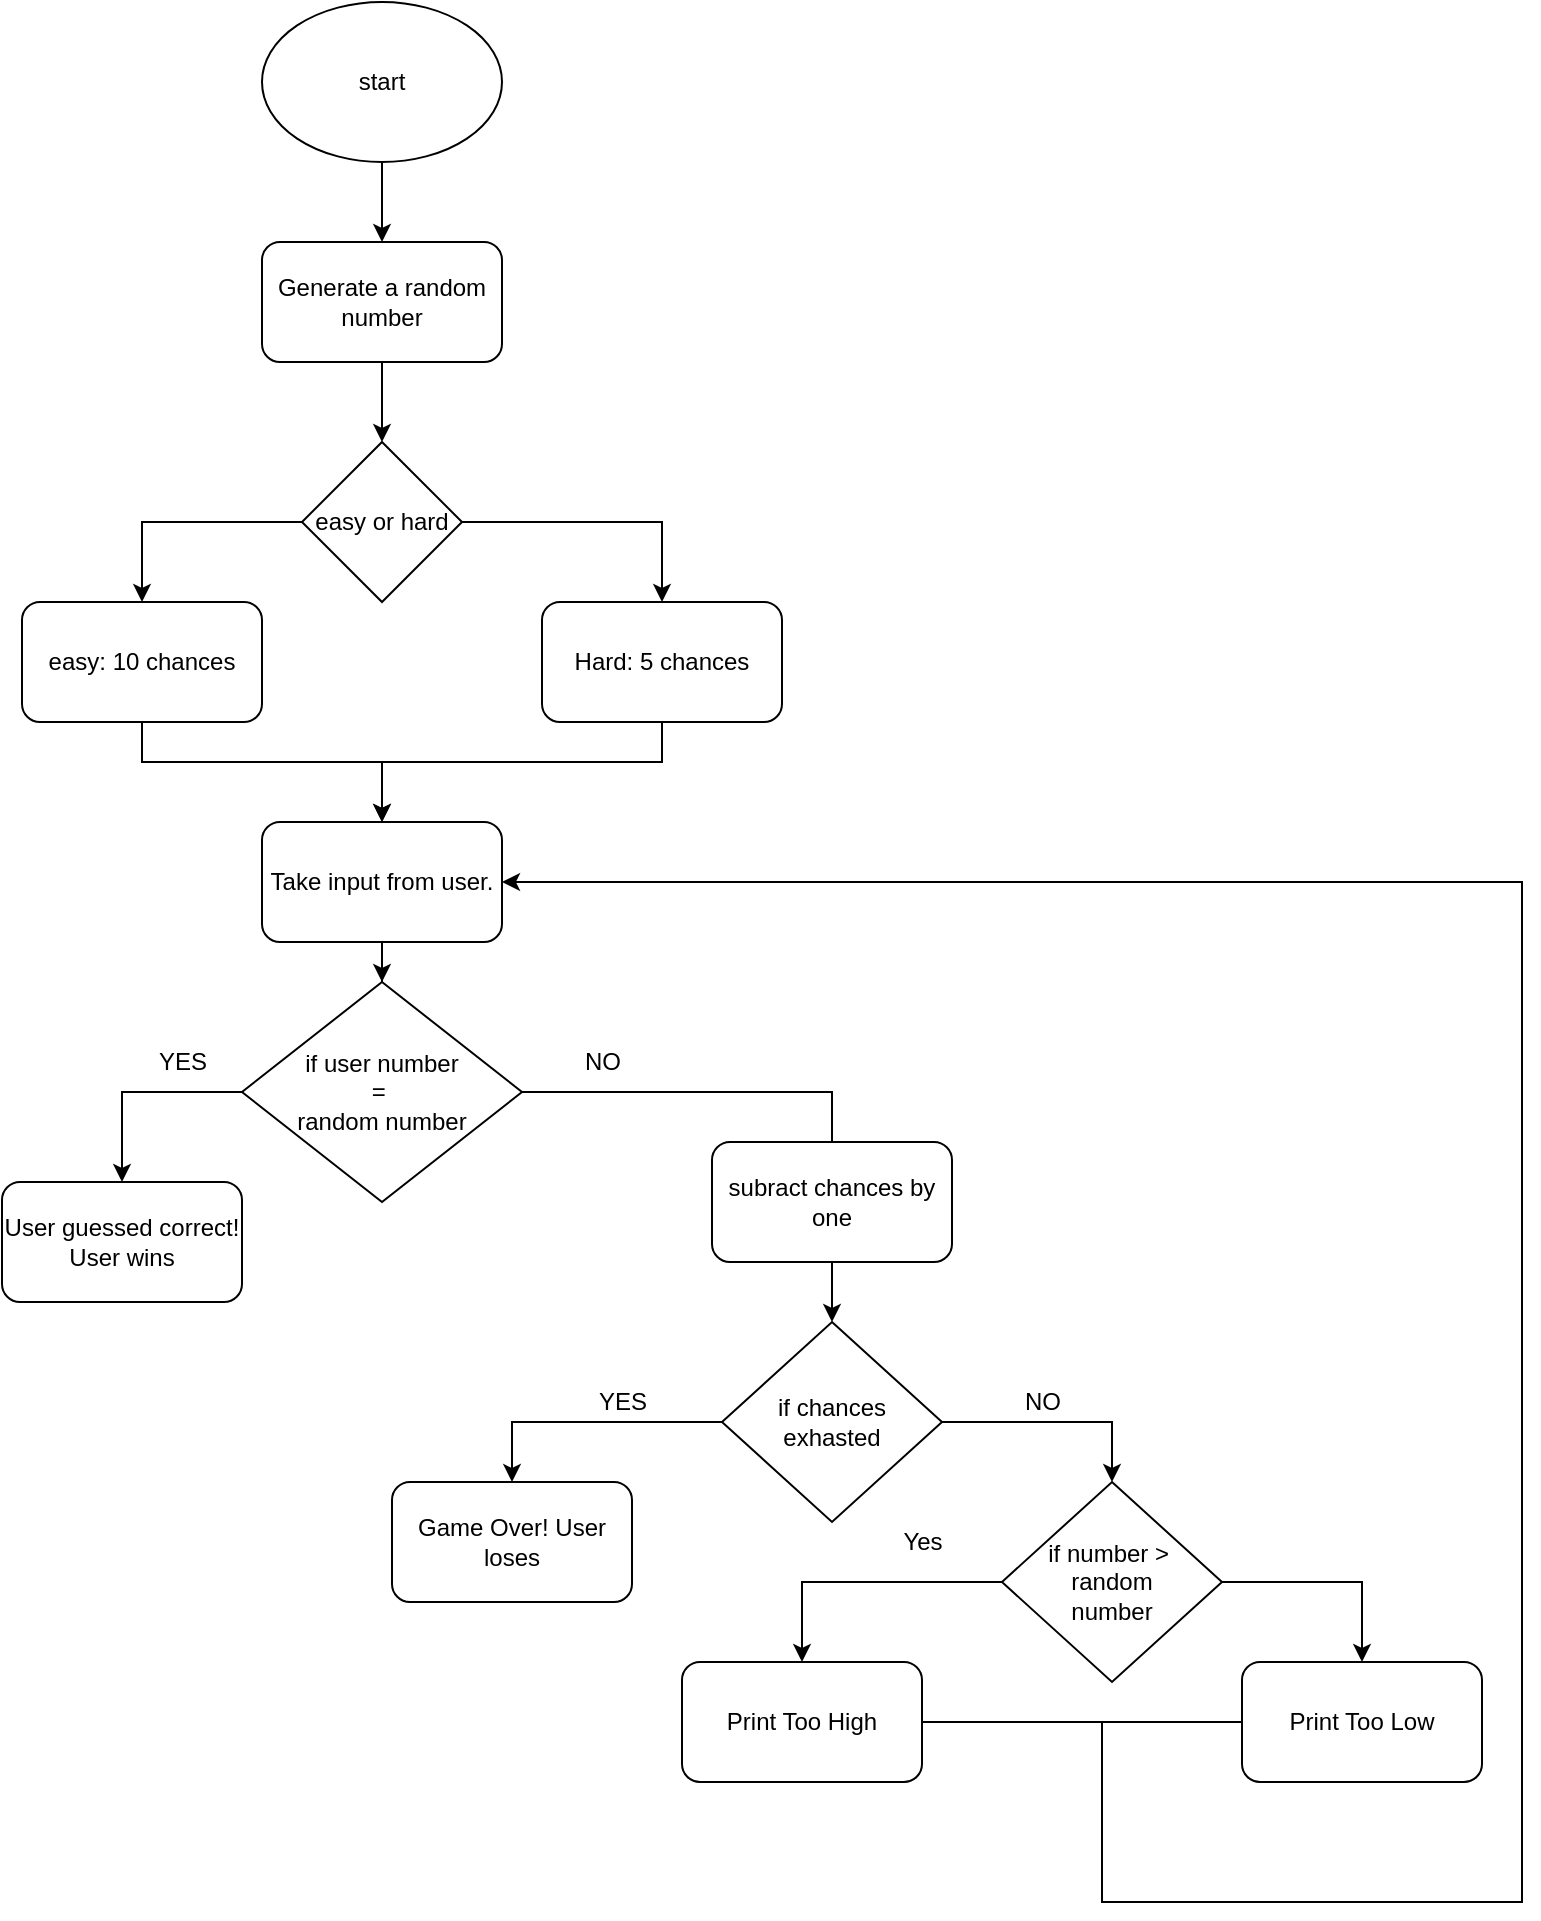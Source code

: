 <mxfile version="15.7.3" type="github">
  <diagram id="8r4o4pIf5cSZgV8baqWr" name="Page-1">
    <mxGraphModel dx="782" dy="436" grid="1" gridSize="10" guides="1" tooltips="1" connect="1" arrows="1" fold="1" page="1" pageScale="1" pageWidth="850" pageHeight="1100" math="0" shadow="0">
      <root>
        <mxCell id="0" />
        <mxCell id="1" parent="0" />
        <mxCell id="iecPSXyMF5r6UUi80O0l-3" value="" style="edgeStyle=orthogonalEdgeStyle;rounded=0;orthogonalLoop=1;jettySize=auto;html=1;" edge="1" parent="1" source="iecPSXyMF5r6UUi80O0l-1" target="iecPSXyMF5r6UUi80O0l-2">
          <mxGeometry relative="1" as="geometry" />
        </mxCell>
        <mxCell id="iecPSXyMF5r6UUi80O0l-1" value="start" style="ellipse;whiteSpace=wrap;html=1;" vertex="1" parent="1">
          <mxGeometry x="300" y="20" width="120" height="80" as="geometry" />
        </mxCell>
        <mxCell id="iecPSXyMF5r6UUi80O0l-51" value="" style="edgeStyle=orthogonalEdgeStyle;rounded=0;orthogonalLoop=1;jettySize=auto;html=1;" edge="1" parent="1" source="iecPSXyMF5r6UUi80O0l-2" target="iecPSXyMF5r6UUi80O0l-47">
          <mxGeometry relative="1" as="geometry" />
        </mxCell>
        <mxCell id="iecPSXyMF5r6UUi80O0l-2" value="Generate a random number" style="rounded=1;whiteSpace=wrap;html=1;" vertex="1" parent="1">
          <mxGeometry x="300" y="140" width="120" height="60" as="geometry" />
        </mxCell>
        <mxCell id="iecPSXyMF5r6UUi80O0l-44" value="" style="edgeStyle=orthogonalEdgeStyle;rounded=0;orthogonalLoop=1;jettySize=auto;html=1;" edge="1" parent="1" source="iecPSXyMF5r6UUi80O0l-4" target="iecPSXyMF5r6UUi80O0l-13">
          <mxGeometry relative="1" as="geometry" />
        </mxCell>
        <mxCell id="iecPSXyMF5r6UUi80O0l-4" value="Take input from user." style="rounded=1;whiteSpace=wrap;html=1;" vertex="1" parent="1">
          <mxGeometry x="300" y="430" width="120" height="60" as="geometry" />
        </mxCell>
        <mxCell id="iecPSXyMF5r6UUi80O0l-17" style="edgeStyle=orthogonalEdgeStyle;rounded=0;orthogonalLoop=1;jettySize=auto;html=1;entryX=0.5;entryY=0;entryDx=0;entryDy=0;exitX=0;exitY=0.5;exitDx=0;exitDy=0;" edge="1" parent="1" source="iecPSXyMF5r6UUi80O0l-13" target="iecPSXyMF5r6UUi80O0l-16">
          <mxGeometry relative="1" as="geometry" />
        </mxCell>
        <mxCell id="iecPSXyMF5r6UUi80O0l-20" value="" style="edgeStyle=orthogonalEdgeStyle;rounded=0;orthogonalLoop=1;jettySize=auto;html=1;entryX=0.5;entryY=0;entryDx=0;entryDy=0;" edge="1" parent="1" source="iecPSXyMF5r6UUi80O0l-13" target="iecPSXyMF5r6UUi80O0l-22">
          <mxGeometry relative="1" as="geometry">
            <mxPoint x="530" y="565" as="targetPoint" />
          </mxGeometry>
        </mxCell>
        <mxCell id="iecPSXyMF5r6UUi80O0l-13" value="if user number&lt;br&gt;=&amp;nbsp;&lt;br&gt;random number" style="rhombus;whiteSpace=wrap;html=1;" vertex="1" parent="1">
          <mxGeometry x="290" y="510" width="140" height="110" as="geometry" />
        </mxCell>
        <mxCell id="iecPSXyMF5r6UUi80O0l-16" value="User guessed correct! User wins" style="rounded=1;whiteSpace=wrap;html=1;" vertex="1" parent="1">
          <mxGeometry x="170" y="610" width="120" height="60" as="geometry" />
        </mxCell>
        <mxCell id="iecPSXyMF5r6UUi80O0l-18" value="YES" style="text;html=1;align=center;verticalAlign=middle;resizable=0;points=[];autosize=1;strokeColor=none;fillColor=none;" vertex="1" parent="1">
          <mxGeometry x="240" y="540" width="40" height="20" as="geometry" />
        </mxCell>
        <mxCell id="iecPSXyMF5r6UUi80O0l-21" value="NO" style="text;html=1;align=center;verticalAlign=middle;resizable=0;points=[];autosize=1;strokeColor=none;fillColor=none;" vertex="1" parent="1">
          <mxGeometry x="455" y="540" width="30" height="20" as="geometry" />
        </mxCell>
        <mxCell id="iecPSXyMF5r6UUi80O0l-25" style="edgeStyle=orthogonalEdgeStyle;rounded=0;orthogonalLoop=1;jettySize=auto;html=1;entryX=0.5;entryY=0;entryDx=0;entryDy=0;" edge="1" parent="1" source="iecPSXyMF5r6UUi80O0l-22" target="iecPSXyMF5r6UUi80O0l-24">
          <mxGeometry relative="1" as="geometry" />
        </mxCell>
        <mxCell id="iecPSXyMF5r6UUi80O0l-28" style="edgeStyle=orthogonalEdgeStyle;rounded=0;orthogonalLoop=1;jettySize=auto;html=1;entryX=0.5;entryY=0;entryDx=0;entryDy=0;" edge="1" parent="1" source="iecPSXyMF5r6UUi80O0l-22" target="iecPSXyMF5r6UUi80O0l-27">
          <mxGeometry relative="1" as="geometry" />
        </mxCell>
        <mxCell id="iecPSXyMF5r6UUi80O0l-22" value="if chances &lt;br&gt;exhasted" style="rhombus;whiteSpace=wrap;html=1;" vertex="1" parent="1">
          <mxGeometry x="530" y="680" width="110" height="100" as="geometry" />
        </mxCell>
        <mxCell id="iecPSXyMF5r6UUi80O0l-23" value="subract chances by one" style="rounded=1;whiteSpace=wrap;html=1;" vertex="1" parent="1">
          <mxGeometry x="525" y="590" width="120" height="60" as="geometry" />
        </mxCell>
        <mxCell id="iecPSXyMF5r6UUi80O0l-24" value="Game Over! User loses" style="rounded=1;whiteSpace=wrap;html=1;" vertex="1" parent="1">
          <mxGeometry x="365" y="760" width="120" height="60" as="geometry" />
        </mxCell>
        <mxCell id="iecPSXyMF5r6UUi80O0l-26" value="YES" style="text;html=1;align=center;verticalAlign=middle;resizable=0;points=[];autosize=1;strokeColor=none;fillColor=none;" vertex="1" parent="1">
          <mxGeometry x="460" y="710" width="40" height="20" as="geometry" />
        </mxCell>
        <mxCell id="iecPSXyMF5r6UUi80O0l-30" style="edgeStyle=orthogonalEdgeStyle;rounded=0;orthogonalLoop=1;jettySize=auto;html=1;entryX=0.5;entryY=0;entryDx=0;entryDy=0;" edge="1" parent="1" source="iecPSXyMF5r6UUi80O0l-27" target="iecPSXyMF5r6UUi80O0l-29">
          <mxGeometry relative="1" as="geometry" />
        </mxCell>
        <mxCell id="iecPSXyMF5r6UUi80O0l-34" style="edgeStyle=orthogonalEdgeStyle;rounded=0;orthogonalLoop=1;jettySize=auto;html=1;entryX=0.5;entryY=0;entryDx=0;entryDy=0;exitX=1;exitY=0.5;exitDx=0;exitDy=0;" edge="1" parent="1" source="iecPSXyMF5r6UUi80O0l-27" target="iecPSXyMF5r6UUi80O0l-33">
          <mxGeometry relative="1" as="geometry" />
        </mxCell>
        <mxCell id="iecPSXyMF5r6UUi80O0l-27" value="if number &amp;gt;&amp;nbsp;&lt;br&gt;random &lt;br&gt;number" style="rhombus;whiteSpace=wrap;html=1;" vertex="1" parent="1">
          <mxGeometry x="670" y="760" width="110" height="100" as="geometry" />
        </mxCell>
        <mxCell id="iecPSXyMF5r6UUi80O0l-35" style="edgeStyle=orthogonalEdgeStyle;rounded=0;orthogonalLoop=1;jettySize=auto;html=1;entryX=1;entryY=0.5;entryDx=0;entryDy=0;" edge="1" parent="1" source="iecPSXyMF5r6UUi80O0l-29" target="iecPSXyMF5r6UUi80O0l-4">
          <mxGeometry relative="1" as="geometry">
            <mxPoint x="720" y="1000" as="targetPoint" />
            <Array as="points">
              <mxPoint x="720" y="880" />
              <mxPoint x="720" y="970" />
              <mxPoint x="930" y="970" />
              <mxPoint x="930" y="460" />
            </Array>
          </mxGeometry>
        </mxCell>
        <mxCell id="iecPSXyMF5r6UUi80O0l-29" value="Print Too High" style="rounded=1;whiteSpace=wrap;html=1;" vertex="1" parent="1">
          <mxGeometry x="510" y="850" width="120" height="60" as="geometry" />
        </mxCell>
        <mxCell id="iecPSXyMF5r6UUi80O0l-31" value="Yes" style="text;html=1;align=center;verticalAlign=middle;resizable=0;points=[];autosize=1;strokeColor=none;fillColor=none;" vertex="1" parent="1">
          <mxGeometry x="615" y="780" width="30" height="20" as="geometry" />
        </mxCell>
        <mxCell id="iecPSXyMF5r6UUi80O0l-32" value="NO" style="text;html=1;align=center;verticalAlign=middle;resizable=0;points=[];autosize=1;strokeColor=none;fillColor=none;" vertex="1" parent="1">
          <mxGeometry x="675" y="710" width="30" height="20" as="geometry" />
        </mxCell>
        <mxCell id="iecPSXyMF5r6UUi80O0l-33" value="Print Too Low" style="rounded=1;whiteSpace=wrap;html=1;" vertex="1" parent="1">
          <mxGeometry x="790" y="850" width="120" height="60" as="geometry" />
        </mxCell>
        <mxCell id="iecPSXyMF5r6UUi80O0l-38" value="" style="endArrow=none;html=1;rounded=0;entryX=0;entryY=0.5;entryDx=0;entryDy=0;" edge="1" parent="1" target="iecPSXyMF5r6UUi80O0l-33">
          <mxGeometry width="50" height="50" relative="1" as="geometry">
            <mxPoint x="720" y="880" as="sourcePoint" />
            <mxPoint x="620" y="890" as="targetPoint" />
          </mxGeometry>
        </mxCell>
        <mxCell id="iecPSXyMF5r6UUi80O0l-45" style="edgeStyle=orthogonalEdgeStyle;rounded=0;orthogonalLoop=1;jettySize=auto;html=1;entryX=0.5;entryY=0;entryDx=0;entryDy=0;" edge="1" parent="1" source="iecPSXyMF5r6UUi80O0l-47" target="iecPSXyMF5r6UUi80O0l-48">
          <mxGeometry relative="1" as="geometry" />
        </mxCell>
        <mxCell id="iecPSXyMF5r6UUi80O0l-46" style="edgeStyle=orthogonalEdgeStyle;rounded=0;orthogonalLoop=1;jettySize=auto;html=1;entryX=0.5;entryY=0;entryDx=0;entryDy=0;" edge="1" parent="1" source="iecPSXyMF5r6UUi80O0l-47" target="iecPSXyMF5r6UUi80O0l-49">
          <mxGeometry relative="1" as="geometry" />
        </mxCell>
        <mxCell id="iecPSXyMF5r6UUi80O0l-47" value="easy or hard" style="rhombus;whiteSpace=wrap;html=1;" vertex="1" parent="1">
          <mxGeometry x="320" y="240" width="80" height="80" as="geometry" />
        </mxCell>
        <mxCell id="iecPSXyMF5r6UUi80O0l-54" style="edgeStyle=orthogonalEdgeStyle;rounded=0;orthogonalLoop=1;jettySize=auto;html=1;entryX=0.5;entryY=0;entryDx=0;entryDy=0;" edge="1" parent="1" source="iecPSXyMF5r6UUi80O0l-48" target="iecPSXyMF5r6UUi80O0l-4">
          <mxGeometry relative="1" as="geometry">
            <Array as="points">
              <mxPoint x="240" y="400" />
              <mxPoint x="360" y="400" />
            </Array>
          </mxGeometry>
        </mxCell>
        <mxCell id="iecPSXyMF5r6UUi80O0l-48" value="easy: 10 chances" style="rounded=1;whiteSpace=wrap;html=1;" vertex="1" parent="1">
          <mxGeometry x="180" y="320" width="120" height="60" as="geometry" />
        </mxCell>
        <mxCell id="iecPSXyMF5r6UUi80O0l-55" style="edgeStyle=orthogonalEdgeStyle;rounded=0;orthogonalLoop=1;jettySize=auto;html=1;" edge="1" parent="1" source="iecPSXyMF5r6UUi80O0l-49">
          <mxGeometry relative="1" as="geometry">
            <mxPoint x="360" y="430" as="targetPoint" />
            <Array as="points">
              <mxPoint x="500" y="400" />
              <mxPoint x="360" y="400" />
            </Array>
          </mxGeometry>
        </mxCell>
        <mxCell id="iecPSXyMF5r6UUi80O0l-49" value="Hard: 5 chances" style="rounded=1;whiteSpace=wrap;html=1;" vertex="1" parent="1">
          <mxGeometry x="440" y="320" width="120" height="60" as="geometry" />
        </mxCell>
      </root>
    </mxGraphModel>
  </diagram>
</mxfile>

